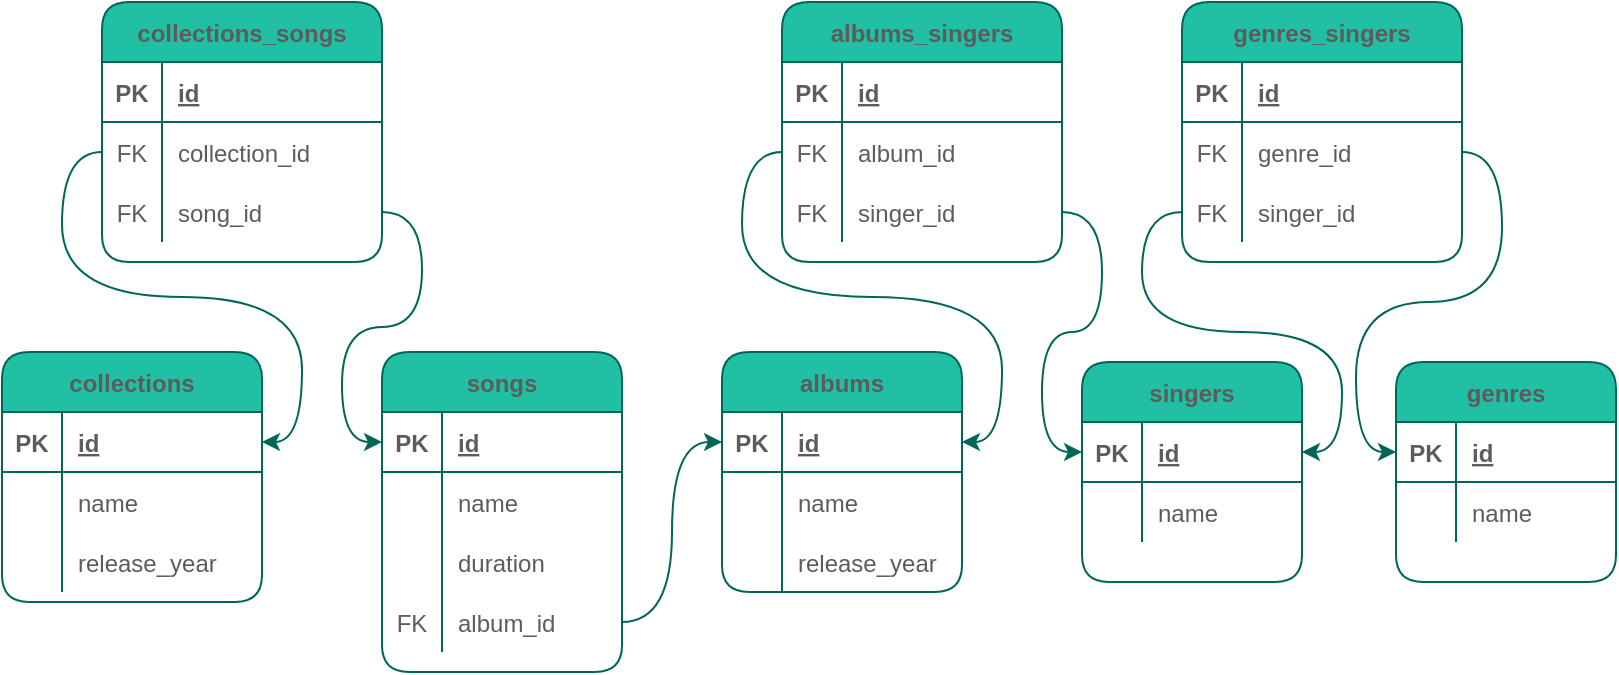 <mxfile version="20.2.2" type="device"><diagram id="kj6d5kmFPWBYmqMElpix" name="Page-1"><mxGraphModel dx="946" dy="535" grid="0" gridSize="8" guides="1" tooltips="1" connect="1" arrows="1" fold="1" page="1" pageScale="1" pageWidth="827" pageHeight="1169" background="#ffffff" math="0" shadow="0"><root><mxCell id="0"/><mxCell id="1" parent="0"/><mxCell id="0KEe_uhKqF1szedWfP-l-1" value="genres" style="shape=table;startSize=30;container=1;collapsible=1;childLayout=tableLayout;fixedRows=1;rowLines=0;fontStyle=1;align=center;resizeLast=1;fillColor=#21C0A5;strokeColor=#006658;fontColor=#5C5C5C;rounded=1;" parent="1" vertex="1"><mxGeometry x="707" y="210" width="110" height="110" as="geometry"/></mxCell><mxCell id="0KEe_uhKqF1szedWfP-l-2" value="" style="shape=tableRow;horizontal=0;startSize=0;swimlaneHead=0;swimlaneBody=0;fillColor=none;collapsible=0;dropTarget=0;points=[[0,0.5],[1,0.5]];portConstraint=eastwest;top=0;left=0;right=0;bottom=1;strokeColor=#006658;fontColor=#5C5C5C;rounded=1;" parent="0KEe_uhKqF1szedWfP-l-1" vertex="1"><mxGeometry y="30" width="110" height="30" as="geometry"/></mxCell><mxCell id="0KEe_uhKqF1szedWfP-l-3" value="PK" style="shape=partialRectangle;connectable=0;fillColor=none;top=0;left=0;bottom=0;right=0;fontStyle=1;overflow=hidden;strokeColor=#006658;fontColor=#5C5C5C;rounded=1;" parent="0KEe_uhKqF1szedWfP-l-2" vertex="1"><mxGeometry width="30" height="30" as="geometry"><mxRectangle width="30" height="30" as="alternateBounds"/></mxGeometry></mxCell><mxCell id="0KEe_uhKqF1szedWfP-l-4" value="id" style="shape=partialRectangle;connectable=0;fillColor=none;top=0;left=0;bottom=0;right=0;align=left;spacingLeft=6;fontStyle=5;overflow=hidden;strokeColor=#006658;fontColor=#5C5C5C;rounded=1;" parent="0KEe_uhKqF1szedWfP-l-2" vertex="1"><mxGeometry x="30" width="80" height="30" as="geometry"><mxRectangle width="80" height="30" as="alternateBounds"/></mxGeometry></mxCell><mxCell id="0KEe_uhKqF1szedWfP-l-5" value="" style="shape=tableRow;horizontal=0;startSize=0;swimlaneHead=0;swimlaneBody=0;fillColor=none;collapsible=0;dropTarget=0;points=[[0,0.5],[1,0.5]];portConstraint=eastwest;top=0;left=0;right=0;bottom=0;strokeColor=#006658;fontColor=#5C5C5C;rounded=1;" parent="0KEe_uhKqF1szedWfP-l-1" vertex="1"><mxGeometry y="60" width="110" height="30" as="geometry"/></mxCell><mxCell id="0KEe_uhKqF1szedWfP-l-6" value="" style="shape=partialRectangle;connectable=0;fillColor=none;top=0;left=0;bottom=0;right=0;editable=1;overflow=hidden;strokeColor=#006658;fontColor=#5C5C5C;rounded=1;" parent="0KEe_uhKqF1szedWfP-l-5" vertex="1"><mxGeometry width="30" height="30" as="geometry"><mxRectangle width="30" height="30" as="alternateBounds"/></mxGeometry></mxCell><mxCell id="0KEe_uhKqF1szedWfP-l-7" value="name" style="shape=partialRectangle;connectable=0;fillColor=none;top=0;left=0;bottom=0;right=0;align=left;spacingLeft=6;overflow=hidden;strokeColor=#006658;fontColor=#5C5C5C;rounded=1;" parent="0KEe_uhKqF1szedWfP-l-5" vertex="1"><mxGeometry x="30" width="80" height="30" as="geometry"><mxRectangle width="80" height="30" as="alternateBounds"/></mxGeometry></mxCell><mxCell id="0KEe_uhKqF1szedWfP-l-14" value="albums" style="shape=table;startSize=30;container=1;collapsible=1;childLayout=tableLayout;fixedRows=1;rowLines=0;fontStyle=1;align=center;resizeLast=1;fillColor=#21C0A5;strokeColor=#006658;fontColor=#5C5C5C;rounded=1;" parent="1" vertex="1"><mxGeometry x="370" y="205" width="120" height="120" as="geometry"/></mxCell><mxCell id="0KEe_uhKqF1szedWfP-l-15" value="" style="shape=tableRow;horizontal=0;startSize=0;swimlaneHead=0;swimlaneBody=0;fillColor=none;collapsible=0;dropTarget=0;points=[[0,0.5],[1,0.5]];portConstraint=eastwest;top=0;left=0;right=0;bottom=1;strokeColor=#006658;fontColor=#5C5C5C;rounded=1;" parent="0KEe_uhKqF1szedWfP-l-14" vertex="1"><mxGeometry y="30" width="120" height="30" as="geometry"/></mxCell><mxCell id="0KEe_uhKqF1szedWfP-l-16" value="PK" style="shape=partialRectangle;connectable=0;fillColor=none;top=0;left=0;bottom=0;right=0;fontStyle=1;overflow=hidden;strokeColor=#006658;fontColor=#5C5C5C;rounded=1;" parent="0KEe_uhKqF1szedWfP-l-15" vertex="1"><mxGeometry width="30" height="30" as="geometry"><mxRectangle width="30" height="30" as="alternateBounds"/></mxGeometry></mxCell><mxCell id="0KEe_uhKqF1szedWfP-l-17" value="id" style="shape=partialRectangle;connectable=0;fillColor=none;top=0;left=0;bottom=0;right=0;align=left;spacingLeft=6;fontStyle=5;overflow=hidden;strokeColor=#006658;fontColor=#5C5C5C;rounded=1;" parent="0KEe_uhKqF1szedWfP-l-15" vertex="1"><mxGeometry x="30" width="90" height="30" as="geometry"><mxRectangle width="90" height="30" as="alternateBounds"/></mxGeometry></mxCell><mxCell id="0KEe_uhKqF1szedWfP-l-18" value="" style="shape=tableRow;horizontal=0;startSize=0;swimlaneHead=0;swimlaneBody=0;fillColor=none;collapsible=0;dropTarget=0;points=[[0,0.5],[1,0.5]];portConstraint=eastwest;top=0;left=0;right=0;bottom=0;strokeColor=#006658;fontColor=#5C5C5C;rounded=1;" parent="0KEe_uhKqF1szedWfP-l-14" vertex="1"><mxGeometry y="60" width="120" height="30" as="geometry"/></mxCell><mxCell id="0KEe_uhKqF1szedWfP-l-19" value="" style="shape=partialRectangle;connectable=0;fillColor=none;top=0;left=0;bottom=0;right=0;editable=1;overflow=hidden;strokeColor=#006658;fontColor=#5C5C5C;rounded=1;" parent="0KEe_uhKqF1szedWfP-l-18" vertex="1"><mxGeometry width="30" height="30" as="geometry"><mxRectangle width="30" height="30" as="alternateBounds"/></mxGeometry></mxCell><mxCell id="0KEe_uhKqF1szedWfP-l-20" value="name" style="shape=partialRectangle;connectable=0;fillColor=none;top=0;left=0;bottom=0;right=0;align=left;spacingLeft=6;overflow=hidden;strokeColor=#006658;fontColor=#5C5C5C;rounded=1;" parent="0KEe_uhKqF1szedWfP-l-18" vertex="1"><mxGeometry x="30" width="90" height="30" as="geometry"><mxRectangle width="90" height="30" as="alternateBounds"/></mxGeometry></mxCell><mxCell id="0KEe_uhKqF1szedWfP-l-21" value="" style="shape=tableRow;horizontal=0;startSize=0;swimlaneHead=0;swimlaneBody=0;fillColor=none;collapsible=0;dropTarget=0;points=[[0,0.5],[1,0.5]];portConstraint=eastwest;top=0;left=0;right=0;bottom=0;strokeColor=#006658;fontColor=#5C5C5C;rounded=1;" parent="0KEe_uhKqF1szedWfP-l-14" vertex="1"><mxGeometry y="90" width="120" height="30" as="geometry"/></mxCell><mxCell id="0KEe_uhKqF1szedWfP-l-22" value="" style="shape=partialRectangle;connectable=0;fillColor=none;top=0;left=0;bottom=0;right=0;editable=1;overflow=hidden;strokeColor=#006658;fontColor=#5C5C5C;rounded=1;" parent="0KEe_uhKqF1szedWfP-l-21" vertex="1"><mxGeometry width="30" height="30" as="geometry"><mxRectangle width="30" height="30" as="alternateBounds"/></mxGeometry></mxCell><mxCell id="0KEe_uhKqF1szedWfP-l-23" value="release_year" style="shape=partialRectangle;connectable=0;fillColor=none;top=0;left=0;bottom=0;right=0;align=left;spacingLeft=6;overflow=hidden;strokeColor=#006658;fontColor=#5C5C5C;rounded=1;" parent="0KEe_uhKqF1szedWfP-l-21" vertex="1"><mxGeometry x="30" width="90" height="30" as="geometry"><mxRectangle width="90" height="30" as="alternateBounds"/></mxGeometry></mxCell><mxCell id="0KEe_uhKqF1szedWfP-l-27" value="singers" style="shape=table;startSize=30;container=1;collapsible=1;childLayout=tableLayout;fixedRows=1;rowLines=0;fontStyle=1;align=center;resizeLast=1;fillColor=#21C0A5;strokeColor=#006658;fontColor=#5C5C5C;rounded=1;" parent="1" vertex="1"><mxGeometry x="550" y="210" width="110" height="110" as="geometry"/></mxCell><mxCell id="0KEe_uhKqF1szedWfP-l-28" value="" style="shape=tableRow;horizontal=0;startSize=0;swimlaneHead=0;swimlaneBody=0;fillColor=none;collapsible=0;dropTarget=0;points=[[0,0.5],[1,0.5]];portConstraint=eastwest;top=0;left=0;right=0;bottom=1;strokeColor=#006658;fontColor=#5C5C5C;rounded=1;" parent="0KEe_uhKqF1szedWfP-l-27" vertex="1"><mxGeometry y="30" width="110" height="30" as="geometry"/></mxCell><mxCell id="0KEe_uhKqF1szedWfP-l-29" value="PK" style="shape=partialRectangle;connectable=0;fillColor=none;top=0;left=0;bottom=0;right=0;fontStyle=1;overflow=hidden;strokeColor=#006658;fontColor=#5C5C5C;rounded=1;" parent="0KEe_uhKqF1szedWfP-l-28" vertex="1"><mxGeometry width="30" height="30" as="geometry"><mxRectangle width="30" height="30" as="alternateBounds"/></mxGeometry></mxCell><mxCell id="0KEe_uhKqF1szedWfP-l-30" value="id" style="shape=partialRectangle;connectable=0;fillColor=none;top=0;left=0;bottom=0;right=0;align=left;spacingLeft=6;fontStyle=5;overflow=hidden;strokeColor=#006658;fontColor=#5C5C5C;rounded=1;" parent="0KEe_uhKqF1szedWfP-l-28" vertex="1"><mxGeometry x="30" width="80" height="30" as="geometry"><mxRectangle width="80" height="30" as="alternateBounds"/></mxGeometry></mxCell><mxCell id="0KEe_uhKqF1szedWfP-l-31" value="" style="shape=tableRow;horizontal=0;startSize=0;swimlaneHead=0;swimlaneBody=0;fillColor=none;collapsible=0;dropTarget=0;points=[[0,0.5],[1,0.5]];portConstraint=eastwest;top=0;left=0;right=0;bottom=0;strokeColor=#006658;fontColor=#5C5C5C;rounded=1;" parent="0KEe_uhKqF1szedWfP-l-27" vertex="1"><mxGeometry y="60" width="110" height="30" as="geometry"/></mxCell><mxCell id="0KEe_uhKqF1szedWfP-l-32" value="" style="shape=partialRectangle;connectable=0;fillColor=none;top=0;left=0;bottom=0;right=0;editable=1;overflow=hidden;strokeColor=#006658;fontColor=#5C5C5C;rounded=1;" parent="0KEe_uhKqF1szedWfP-l-31" vertex="1"><mxGeometry width="30" height="30" as="geometry"><mxRectangle width="30" height="30" as="alternateBounds"/></mxGeometry></mxCell><mxCell id="0KEe_uhKqF1szedWfP-l-33" value="name" style="shape=partialRectangle;connectable=0;fillColor=none;top=0;left=0;bottom=0;right=0;align=left;spacingLeft=6;overflow=hidden;strokeColor=#006658;fontColor=#5C5C5C;rounded=1;" parent="0KEe_uhKqF1szedWfP-l-31" vertex="1"><mxGeometry x="30" width="80" height="30" as="geometry"><mxRectangle width="80" height="30" as="alternateBounds"/></mxGeometry></mxCell><mxCell id="0KEe_uhKqF1szedWfP-l-42" value="songs" style="shape=table;startSize=30;container=1;collapsible=1;childLayout=tableLayout;fixedRows=1;rowLines=0;fontStyle=1;align=center;resizeLast=1;fillColor=#21C0A5;strokeColor=#006658;fontColor=#5C5C5C;rounded=1;" parent="1" vertex="1"><mxGeometry x="200" y="205" width="120" height="160" as="geometry"/></mxCell><mxCell id="0KEe_uhKqF1szedWfP-l-43" value="" style="shape=tableRow;horizontal=0;startSize=0;swimlaneHead=0;swimlaneBody=0;fillColor=none;collapsible=0;dropTarget=0;points=[[0,0.5],[1,0.5]];portConstraint=eastwest;top=0;left=0;right=0;bottom=1;strokeColor=#006658;fontColor=#5C5C5C;rounded=1;" parent="0KEe_uhKqF1szedWfP-l-42" vertex="1"><mxGeometry y="30" width="120" height="30" as="geometry"/></mxCell><mxCell id="0KEe_uhKqF1szedWfP-l-44" value="PK" style="shape=partialRectangle;connectable=0;fillColor=none;top=0;left=0;bottom=0;right=0;fontStyle=1;overflow=hidden;strokeColor=#006658;fontColor=#5C5C5C;rounded=1;" parent="0KEe_uhKqF1szedWfP-l-43" vertex="1"><mxGeometry width="30" height="30" as="geometry"><mxRectangle width="30" height="30" as="alternateBounds"/></mxGeometry></mxCell><mxCell id="0KEe_uhKqF1szedWfP-l-45" value="id" style="shape=partialRectangle;connectable=0;fillColor=none;top=0;left=0;bottom=0;right=0;align=left;spacingLeft=6;fontStyle=5;overflow=hidden;strokeColor=#006658;fontColor=#5C5C5C;rounded=1;" parent="0KEe_uhKqF1szedWfP-l-43" vertex="1"><mxGeometry x="30" width="90" height="30" as="geometry"><mxRectangle width="90" height="30" as="alternateBounds"/></mxGeometry></mxCell><mxCell id="0KEe_uhKqF1szedWfP-l-46" value="" style="shape=tableRow;horizontal=0;startSize=0;swimlaneHead=0;swimlaneBody=0;fillColor=none;collapsible=0;dropTarget=0;points=[[0,0.5],[1,0.5]];portConstraint=eastwest;top=0;left=0;right=0;bottom=0;strokeColor=#006658;fontColor=#5C5C5C;rounded=1;" parent="0KEe_uhKqF1szedWfP-l-42" vertex="1"><mxGeometry y="60" width="120" height="30" as="geometry"/></mxCell><mxCell id="0KEe_uhKqF1szedWfP-l-47" value="" style="shape=partialRectangle;connectable=0;fillColor=none;top=0;left=0;bottom=0;right=0;editable=1;overflow=hidden;strokeColor=#006658;fontColor=#5C5C5C;rounded=1;" parent="0KEe_uhKqF1szedWfP-l-46" vertex="1"><mxGeometry width="30" height="30" as="geometry"><mxRectangle width="30" height="30" as="alternateBounds"/></mxGeometry></mxCell><mxCell id="0KEe_uhKqF1szedWfP-l-48" value="name" style="shape=partialRectangle;connectable=0;fillColor=none;top=0;left=0;bottom=0;right=0;align=left;spacingLeft=6;overflow=hidden;strokeColor=#006658;fontColor=#5C5C5C;rounded=1;" parent="0KEe_uhKqF1szedWfP-l-46" vertex="1"><mxGeometry x="30" width="90" height="30" as="geometry"><mxRectangle width="90" height="30" as="alternateBounds"/></mxGeometry></mxCell><mxCell id="0KEe_uhKqF1szedWfP-l-49" value="" style="shape=tableRow;horizontal=0;startSize=0;swimlaneHead=0;swimlaneBody=0;fillColor=none;collapsible=0;dropTarget=0;points=[[0,0.5],[1,0.5]];portConstraint=eastwest;top=0;left=0;right=0;bottom=0;strokeColor=#006658;fontColor=#5C5C5C;rounded=1;" parent="0KEe_uhKqF1szedWfP-l-42" vertex="1"><mxGeometry y="90" width="120" height="30" as="geometry"/></mxCell><mxCell id="0KEe_uhKqF1szedWfP-l-50" value="" style="shape=partialRectangle;connectable=0;fillColor=none;top=0;left=0;bottom=0;right=0;editable=1;overflow=hidden;strokeColor=#006658;fontColor=#5C5C5C;rounded=1;" parent="0KEe_uhKqF1szedWfP-l-49" vertex="1"><mxGeometry width="30" height="30" as="geometry"><mxRectangle width="30" height="30" as="alternateBounds"/></mxGeometry></mxCell><mxCell id="0KEe_uhKqF1szedWfP-l-51" value="duration" style="shape=partialRectangle;connectable=0;fillColor=none;top=0;left=0;bottom=0;right=0;align=left;spacingLeft=6;overflow=hidden;strokeColor=#006658;fontColor=#5C5C5C;rounded=1;" parent="0KEe_uhKqF1szedWfP-l-49" vertex="1"><mxGeometry x="30" width="90" height="30" as="geometry"><mxRectangle width="90" height="30" as="alternateBounds"/></mxGeometry></mxCell><mxCell id="0KEe_uhKqF1szedWfP-l-52" value="" style="shape=tableRow;horizontal=0;startSize=0;swimlaneHead=0;swimlaneBody=0;fillColor=none;collapsible=0;dropTarget=0;points=[[0,0.5],[1,0.5]];portConstraint=eastwest;top=0;left=0;right=0;bottom=0;strokeColor=#006658;fontColor=#5C5C5C;rounded=1;" parent="0KEe_uhKqF1szedWfP-l-42" vertex="1"><mxGeometry y="120" width="120" height="30" as="geometry"/></mxCell><mxCell id="0KEe_uhKqF1szedWfP-l-53" value="FK" style="shape=partialRectangle;connectable=0;fillColor=none;top=0;left=0;bottom=0;right=0;editable=1;overflow=hidden;strokeColor=#006658;fontColor=#5C5C5C;rounded=1;" parent="0KEe_uhKqF1szedWfP-l-52" vertex="1"><mxGeometry width="30" height="30" as="geometry"><mxRectangle width="30" height="30" as="alternateBounds"/></mxGeometry></mxCell><mxCell id="0KEe_uhKqF1szedWfP-l-54" value="album_id" style="shape=partialRectangle;connectable=0;fillColor=none;top=0;left=0;bottom=0;right=0;align=left;spacingLeft=6;overflow=hidden;strokeColor=#006658;fontColor=#5C5C5C;rounded=1;" parent="0KEe_uhKqF1szedWfP-l-52" vertex="1"><mxGeometry x="30" width="90" height="30" as="geometry"><mxRectangle width="90" height="30" as="alternateBounds"/></mxGeometry></mxCell><mxCell id="0KEe_uhKqF1szedWfP-l-55" style="edgeStyle=orthogonalEdgeStyle;rounded=1;orthogonalLoop=1;jettySize=auto;html=1;strokeColor=#006658;fontColor=#5C5C5C;curved=1;" parent="1" source="0KEe_uhKqF1szedWfP-l-52" target="0KEe_uhKqF1szedWfP-l-15" edge="1"><mxGeometry relative="1" as="geometry"/></mxCell><mxCell id="IpQsvbnqmtusMM0WIUF8-1" value="genres_singers" style="shape=table;startSize=30;container=1;collapsible=1;childLayout=tableLayout;fixedRows=1;rowLines=0;fontStyle=1;align=center;resizeLast=1;fillColor=#21C0A5;strokeColor=#006658;fontColor=#5C5C5C;rounded=1;" vertex="1" parent="1"><mxGeometry x="600" y="30" width="140" height="130" as="geometry"/></mxCell><mxCell id="IpQsvbnqmtusMM0WIUF8-2" value="" style="shape=tableRow;horizontal=0;startSize=0;swimlaneHead=0;swimlaneBody=0;fillColor=none;collapsible=0;dropTarget=0;points=[[0,0.5],[1,0.5]];portConstraint=eastwest;top=0;left=0;right=0;bottom=1;strokeColor=#006658;fontColor=#5C5C5C;rounded=1;" vertex="1" parent="IpQsvbnqmtusMM0WIUF8-1"><mxGeometry y="30" width="140" height="30" as="geometry"/></mxCell><mxCell id="IpQsvbnqmtusMM0WIUF8-3" value="PK" style="shape=partialRectangle;connectable=0;fillColor=none;top=0;left=0;bottom=0;right=0;fontStyle=1;overflow=hidden;strokeColor=#006658;fontColor=#5C5C5C;rounded=1;" vertex="1" parent="IpQsvbnqmtusMM0WIUF8-2"><mxGeometry width="30" height="30" as="geometry"><mxRectangle width="30" height="30" as="alternateBounds"/></mxGeometry></mxCell><mxCell id="IpQsvbnqmtusMM0WIUF8-4" value="id" style="shape=partialRectangle;connectable=0;fillColor=none;top=0;left=0;bottom=0;right=0;align=left;spacingLeft=6;fontStyle=5;overflow=hidden;strokeColor=#006658;fontColor=#5C5C5C;rounded=1;" vertex="1" parent="IpQsvbnqmtusMM0WIUF8-2"><mxGeometry x="30" width="110" height="30" as="geometry"><mxRectangle width="110" height="30" as="alternateBounds"/></mxGeometry></mxCell><mxCell id="IpQsvbnqmtusMM0WIUF8-5" value="" style="shape=tableRow;horizontal=0;startSize=0;swimlaneHead=0;swimlaneBody=0;fillColor=none;collapsible=0;dropTarget=0;points=[[0,0.5],[1,0.5]];portConstraint=eastwest;top=0;left=0;right=0;bottom=0;strokeColor=#006658;fontColor=#5C5C5C;rounded=1;" vertex="1" parent="IpQsvbnqmtusMM0WIUF8-1"><mxGeometry y="60" width="140" height="30" as="geometry"/></mxCell><mxCell id="IpQsvbnqmtusMM0WIUF8-6" value="FK" style="shape=partialRectangle;connectable=0;fillColor=none;top=0;left=0;bottom=0;right=0;editable=1;overflow=hidden;strokeColor=#006658;fontColor=#5C5C5C;rounded=1;" vertex="1" parent="IpQsvbnqmtusMM0WIUF8-5"><mxGeometry width="30" height="30" as="geometry"><mxRectangle width="30" height="30" as="alternateBounds"/></mxGeometry></mxCell><mxCell id="IpQsvbnqmtusMM0WIUF8-7" value="genre_id" style="shape=partialRectangle;connectable=0;fillColor=none;top=0;left=0;bottom=0;right=0;align=left;spacingLeft=6;overflow=hidden;strokeColor=#006658;fontColor=#5C5C5C;rounded=1;" vertex="1" parent="IpQsvbnqmtusMM0WIUF8-5"><mxGeometry x="30" width="110" height="30" as="geometry"><mxRectangle width="110" height="30" as="alternateBounds"/></mxGeometry></mxCell><mxCell id="IpQsvbnqmtusMM0WIUF8-8" value="" style="shape=tableRow;horizontal=0;startSize=0;swimlaneHead=0;swimlaneBody=0;fillColor=none;collapsible=0;dropTarget=0;points=[[0,0.5],[1,0.5]];portConstraint=eastwest;top=0;left=0;right=0;bottom=0;strokeColor=#006658;fontColor=#5C5C5C;rounded=1;" vertex="1" parent="IpQsvbnqmtusMM0WIUF8-1"><mxGeometry y="90" width="140" height="30" as="geometry"/></mxCell><mxCell id="IpQsvbnqmtusMM0WIUF8-9" value="FK" style="shape=partialRectangle;connectable=0;fillColor=none;top=0;left=0;bottom=0;right=0;editable=1;overflow=hidden;strokeColor=#006658;fontColor=#5C5C5C;rounded=1;" vertex="1" parent="IpQsvbnqmtusMM0WIUF8-8"><mxGeometry width="30" height="30" as="geometry"><mxRectangle width="30" height="30" as="alternateBounds"/></mxGeometry></mxCell><mxCell id="IpQsvbnqmtusMM0WIUF8-10" value="singer_id" style="shape=partialRectangle;connectable=0;fillColor=none;top=0;left=0;bottom=0;right=0;align=left;spacingLeft=6;overflow=hidden;strokeColor=#006658;fontColor=#5C5C5C;rounded=1;" vertex="1" parent="IpQsvbnqmtusMM0WIUF8-8"><mxGeometry x="30" width="110" height="30" as="geometry"><mxRectangle width="110" height="30" as="alternateBounds"/></mxGeometry></mxCell><mxCell id="IpQsvbnqmtusMM0WIUF8-14" style="edgeStyle=orthogonalEdgeStyle;rounded=1;orthogonalLoop=1;jettySize=auto;html=1;strokeColor=#006658;fontColor=#5C5C5C;curved=1;" edge="1" parent="1" source="IpQsvbnqmtusMM0WIUF8-5" target="0KEe_uhKqF1szedWfP-l-2"><mxGeometry relative="1" as="geometry"/></mxCell><mxCell id="IpQsvbnqmtusMM0WIUF8-15" style="edgeStyle=orthogonalEdgeStyle;rounded=1;orthogonalLoop=1;jettySize=auto;html=1;strokeColor=#006658;fontColor=#5C5C5C;curved=1;" edge="1" parent="1" source="IpQsvbnqmtusMM0WIUF8-8" target="0KEe_uhKqF1szedWfP-l-28"><mxGeometry relative="1" as="geometry"/></mxCell><mxCell id="IpQsvbnqmtusMM0WIUF8-16" value="albums_singers" style="shape=table;startSize=30;container=1;collapsible=1;childLayout=tableLayout;fixedRows=1;rowLines=0;fontStyle=1;align=center;resizeLast=1;fillColor=#21C0A5;strokeColor=#006658;fontColor=#5C5C5C;rounded=1;" vertex="1" parent="1"><mxGeometry x="400" y="30" width="140" height="130" as="geometry"/></mxCell><mxCell id="IpQsvbnqmtusMM0WIUF8-17" value="" style="shape=tableRow;horizontal=0;startSize=0;swimlaneHead=0;swimlaneBody=0;fillColor=none;collapsible=0;dropTarget=0;points=[[0,0.5],[1,0.5]];portConstraint=eastwest;top=0;left=0;right=0;bottom=1;strokeColor=#006658;fontColor=#5C5C5C;rounded=1;" vertex="1" parent="IpQsvbnqmtusMM0WIUF8-16"><mxGeometry y="30" width="140" height="30" as="geometry"/></mxCell><mxCell id="IpQsvbnqmtusMM0WIUF8-18" value="PK" style="shape=partialRectangle;connectable=0;fillColor=none;top=0;left=0;bottom=0;right=0;fontStyle=1;overflow=hidden;strokeColor=#006658;fontColor=#5C5C5C;rounded=1;" vertex="1" parent="IpQsvbnqmtusMM0WIUF8-17"><mxGeometry width="30" height="30" as="geometry"><mxRectangle width="30" height="30" as="alternateBounds"/></mxGeometry></mxCell><mxCell id="IpQsvbnqmtusMM0WIUF8-19" value="id" style="shape=partialRectangle;connectable=0;fillColor=none;top=0;left=0;bottom=0;right=0;align=left;spacingLeft=6;fontStyle=5;overflow=hidden;strokeColor=#006658;fontColor=#5C5C5C;rounded=1;" vertex="1" parent="IpQsvbnqmtusMM0WIUF8-17"><mxGeometry x="30" width="110" height="30" as="geometry"><mxRectangle width="110" height="30" as="alternateBounds"/></mxGeometry></mxCell><mxCell id="IpQsvbnqmtusMM0WIUF8-20" value="" style="shape=tableRow;horizontal=0;startSize=0;swimlaneHead=0;swimlaneBody=0;fillColor=none;collapsible=0;dropTarget=0;points=[[0,0.5],[1,0.5]];portConstraint=eastwest;top=0;left=0;right=0;bottom=0;strokeColor=#006658;fontColor=#5C5C5C;rounded=1;" vertex="1" parent="IpQsvbnqmtusMM0WIUF8-16"><mxGeometry y="60" width="140" height="30" as="geometry"/></mxCell><mxCell id="IpQsvbnqmtusMM0WIUF8-21" value="FK" style="shape=partialRectangle;connectable=0;fillColor=none;top=0;left=0;bottom=0;right=0;editable=1;overflow=hidden;strokeColor=#006658;fontColor=#5C5C5C;rounded=1;" vertex="1" parent="IpQsvbnqmtusMM0WIUF8-20"><mxGeometry width="30" height="30" as="geometry"><mxRectangle width="30" height="30" as="alternateBounds"/></mxGeometry></mxCell><mxCell id="IpQsvbnqmtusMM0WIUF8-22" value="album_id" style="shape=partialRectangle;connectable=0;fillColor=none;top=0;left=0;bottom=0;right=0;align=left;spacingLeft=6;overflow=hidden;strokeColor=#006658;fontColor=#5C5C5C;rounded=1;" vertex="1" parent="IpQsvbnqmtusMM0WIUF8-20"><mxGeometry x="30" width="110" height="30" as="geometry"><mxRectangle width="110" height="30" as="alternateBounds"/></mxGeometry></mxCell><mxCell id="IpQsvbnqmtusMM0WIUF8-23" value="" style="shape=tableRow;horizontal=0;startSize=0;swimlaneHead=0;swimlaneBody=0;fillColor=none;collapsible=0;dropTarget=0;points=[[0,0.5],[1,0.5]];portConstraint=eastwest;top=0;left=0;right=0;bottom=0;strokeColor=#006658;fontColor=#5C5C5C;rounded=1;" vertex="1" parent="IpQsvbnqmtusMM0WIUF8-16"><mxGeometry y="90" width="140" height="30" as="geometry"/></mxCell><mxCell id="IpQsvbnqmtusMM0WIUF8-24" value="FK" style="shape=partialRectangle;connectable=0;fillColor=none;top=0;left=0;bottom=0;right=0;editable=1;overflow=hidden;strokeColor=#006658;fontColor=#5C5C5C;rounded=1;" vertex="1" parent="IpQsvbnqmtusMM0WIUF8-23"><mxGeometry width="30" height="30" as="geometry"><mxRectangle width="30" height="30" as="alternateBounds"/></mxGeometry></mxCell><mxCell id="IpQsvbnqmtusMM0WIUF8-25" value="singer_id" style="shape=partialRectangle;connectable=0;fillColor=none;top=0;left=0;bottom=0;right=0;align=left;spacingLeft=6;overflow=hidden;strokeColor=#006658;fontColor=#5C5C5C;rounded=1;" vertex="1" parent="IpQsvbnqmtusMM0WIUF8-23"><mxGeometry x="30" width="110" height="30" as="geometry"><mxRectangle width="110" height="30" as="alternateBounds"/></mxGeometry></mxCell><mxCell id="IpQsvbnqmtusMM0WIUF8-32" style="edgeStyle=orthogonalEdgeStyle;rounded=1;orthogonalLoop=1;jettySize=auto;html=1;strokeColor=#006658;fontColor=#5C5C5C;curved=1;" edge="1" parent="1" source="IpQsvbnqmtusMM0WIUF8-23" target="0KEe_uhKqF1szedWfP-l-28"><mxGeometry relative="1" as="geometry"/></mxCell><mxCell id="IpQsvbnqmtusMM0WIUF8-33" style="edgeStyle=orthogonalEdgeStyle;rounded=1;orthogonalLoop=1;jettySize=auto;html=1;strokeColor=#006658;fontColor=#5C5C5C;curved=1;" edge="1" parent="1" source="IpQsvbnqmtusMM0WIUF8-20" target="0KEe_uhKqF1szedWfP-l-15"><mxGeometry relative="1" as="geometry"/></mxCell><mxCell id="IpQsvbnqmtusMM0WIUF8-37" value="collections" style="shape=table;startSize=30;container=1;collapsible=1;childLayout=tableLayout;fixedRows=1;rowLines=0;fontStyle=1;align=center;resizeLast=1;fillColor=#21C0A5;strokeColor=#006658;fontColor=#5C5C5C;rounded=1;" vertex="1" parent="1"><mxGeometry x="10" y="205" width="130" height="125" as="geometry"/></mxCell><mxCell id="IpQsvbnqmtusMM0WIUF8-38" value="" style="shape=tableRow;horizontal=0;startSize=0;swimlaneHead=0;swimlaneBody=0;fillColor=none;collapsible=0;dropTarget=0;points=[[0,0.5],[1,0.5]];portConstraint=eastwest;top=0;left=0;right=0;bottom=1;strokeColor=#006658;fontColor=#5C5C5C;rounded=1;" vertex="1" parent="IpQsvbnqmtusMM0WIUF8-37"><mxGeometry y="30" width="130" height="30" as="geometry"/></mxCell><mxCell id="IpQsvbnqmtusMM0WIUF8-39" value="PK" style="shape=partialRectangle;connectable=0;fillColor=none;top=0;left=0;bottom=0;right=0;fontStyle=1;overflow=hidden;strokeColor=#006658;fontColor=#5C5C5C;rounded=1;" vertex="1" parent="IpQsvbnqmtusMM0WIUF8-38"><mxGeometry width="30" height="30" as="geometry"><mxRectangle width="30" height="30" as="alternateBounds"/></mxGeometry></mxCell><mxCell id="IpQsvbnqmtusMM0WIUF8-40" value="id" style="shape=partialRectangle;connectable=0;fillColor=none;top=0;left=0;bottom=0;right=0;align=left;spacingLeft=6;fontStyle=5;overflow=hidden;strokeColor=#006658;fontColor=#5C5C5C;rounded=1;" vertex="1" parent="IpQsvbnqmtusMM0WIUF8-38"><mxGeometry x="30" width="100" height="30" as="geometry"><mxRectangle width="100" height="30" as="alternateBounds"/></mxGeometry></mxCell><mxCell id="IpQsvbnqmtusMM0WIUF8-41" value="" style="shape=tableRow;horizontal=0;startSize=0;swimlaneHead=0;swimlaneBody=0;fillColor=none;collapsible=0;dropTarget=0;points=[[0,0.5],[1,0.5]];portConstraint=eastwest;top=0;left=0;right=0;bottom=0;strokeColor=#006658;fontColor=#5C5C5C;rounded=1;" vertex="1" parent="IpQsvbnqmtusMM0WIUF8-37"><mxGeometry y="60" width="130" height="30" as="geometry"/></mxCell><mxCell id="IpQsvbnqmtusMM0WIUF8-42" value="" style="shape=partialRectangle;connectable=0;fillColor=none;top=0;left=0;bottom=0;right=0;editable=1;overflow=hidden;strokeColor=#006658;fontColor=#5C5C5C;rounded=1;" vertex="1" parent="IpQsvbnqmtusMM0WIUF8-41"><mxGeometry width="30" height="30" as="geometry"><mxRectangle width="30" height="30" as="alternateBounds"/></mxGeometry></mxCell><mxCell id="IpQsvbnqmtusMM0WIUF8-43" value="name" style="shape=partialRectangle;connectable=0;fillColor=none;top=0;left=0;bottom=0;right=0;align=left;spacingLeft=6;overflow=hidden;strokeColor=#006658;fontColor=#5C5C5C;rounded=1;" vertex="1" parent="IpQsvbnqmtusMM0WIUF8-41"><mxGeometry x="30" width="100" height="30" as="geometry"><mxRectangle width="100" height="30" as="alternateBounds"/></mxGeometry></mxCell><mxCell id="IpQsvbnqmtusMM0WIUF8-67" value="" style="shape=tableRow;horizontal=0;startSize=0;swimlaneHead=0;swimlaneBody=0;fillColor=none;collapsible=0;dropTarget=0;points=[[0,0.5],[1,0.5]];portConstraint=eastwest;top=0;left=0;right=0;bottom=0;strokeColor=#006658;fontColor=#5C5C5C;rounded=1;" vertex="1" parent="IpQsvbnqmtusMM0WIUF8-37"><mxGeometry y="90" width="130" height="30" as="geometry"/></mxCell><mxCell id="IpQsvbnqmtusMM0WIUF8-68" value="" style="shape=partialRectangle;connectable=0;fillColor=none;top=0;left=0;bottom=0;right=0;editable=1;overflow=hidden;strokeColor=#006658;fontColor=#5C5C5C;rounded=1;" vertex="1" parent="IpQsvbnqmtusMM0WIUF8-67"><mxGeometry width="30" height="30" as="geometry"><mxRectangle width="30" height="30" as="alternateBounds"/></mxGeometry></mxCell><mxCell id="IpQsvbnqmtusMM0WIUF8-69" value="release_year" style="shape=partialRectangle;connectable=0;fillColor=none;top=0;left=0;bottom=0;right=0;align=left;spacingLeft=6;overflow=hidden;strokeColor=#006658;fontColor=#5C5C5C;rounded=1;" vertex="1" parent="IpQsvbnqmtusMM0WIUF8-67"><mxGeometry x="30" width="100" height="30" as="geometry"><mxRectangle width="100" height="30" as="alternateBounds"/></mxGeometry></mxCell><mxCell id="IpQsvbnqmtusMM0WIUF8-51" value="collections_songs" style="shape=table;startSize=30;container=1;collapsible=1;childLayout=tableLayout;fixedRows=1;rowLines=0;fontStyle=1;align=center;resizeLast=1;fillColor=#21C0A5;strokeColor=#006658;rounded=1;fontColor=#5C5C5C;" vertex="1" parent="1"><mxGeometry x="60" y="30" width="140" height="130" as="geometry"/></mxCell><mxCell id="IpQsvbnqmtusMM0WIUF8-52" value="" style="shape=tableRow;horizontal=0;startSize=0;swimlaneHead=0;swimlaneBody=0;fillColor=none;collapsible=0;dropTarget=0;points=[[0,0.5],[1,0.5]];portConstraint=eastwest;top=0;left=0;right=0;bottom=1;strokeColor=#006658;fontColor=#5C5C5C;rounded=1;" vertex="1" parent="IpQsvbnqmtusMM0WIUF8-51"><mxGeometry y="30" width="140" height="30" as="geometry"/></mxCell><mxCell id="IpQsvbnqmtusMM0WIUF8-53" value="PK" style="shape=partialRectangle;connectable=0;fillColor=none;top=0;left=0;bottom=0;right=0;fontStyle=1;overflow=hidden;strokeColor=#006658;fontColor=#5C5C5C;rounded=1;" vertex="1" parent="IpQsvbnqmtusMM0WIUF8-52"><mxGeometry width="30" height="30" as="geometry"><mxRectangle width="30" height="30" as="alternateBounds"/></mxGeometry></mxCell><mxCell id="IpQsvbnqmtusMM0WIUF8-54" value="id" style="shape=partialRectangle;connectable=0;fillColor=none;top=0;left=0;bottom=0;right=0;align=left;spacingLeft=6;fontStyle=5;overflow=hidden;strokeColor=#006658;fontColor=#5C5C5C;rounded=1;" vertex="1" parent="IpQsvbnqmtusMM0WIUF8-52"><mxGeometry x="30" width="110" height="30" as="geometry"><mxRectangle width="110" height="30" as="alternateBounds"/></mxGeometry></mxCell><mxCell id="IpQsvbnqmtusMM0WIUF8-55" value="" style="shape=tableRow;horizontal=0;startSize=0;swimlaneHead=0;swimlaneBody=0;fillColor=none;collapsible=0;dropTarget=0;points=[[0,0.5],[1,0.5]];portConstraint=eastwest;top=0;left=0;right=0;bottom=0;strokeColor=#006658;fontColor=#5C5C5C;rounded=1;" vertex="1" parent="IpQsvbnqmtusMM0WIUF8-51"><mxGeometry y="60" width="140" height="30" as="geometry"/></mxCell><mxCell id="IpQsvbnqmtusMM0WIUF8-56" value="FK" style="shape=partialRectangle;connectable=0;fillColor=none;top=0;left=0;bottom=0;right=0;editable=1;overflow=hidden;strokeColor=#006658;fontColor=#5C5C5C;rounded=1;" vertex="1" parent="IpQsvbnqmtusMM0WIUF8-55"><mxGeometry width="30" height="30" as="geometry"><mxRectangle width="30" height="30" as="alternateBounds"/></mxGeometry></mxCell><mxCell id="IpQsvbnqmtusMM0WIUF8-57" value="collection_id" style="shape=partialRectangle;connectable=0;fillColor=none;top=0;left=0;bottom=0;right=0;align=left;spacingLeft=6;overflow=hidden;strokeColor=#006658;fontColor=#5C5C5C;rounded=1;" vertex="1" parent="IpQsvbnqmtusMM0WIUF8-55"><mxGeometry x="30" width="110" height="30" as="geometry"><mxRectangle width="110" height="30" as="alternateBounds"/></mxGeometry></mxCell><mxCell id="IpQsvbnqmtusMM0WIUF8-58" value="" style="shape=tableRow;horizontal=0;startSize=0;swimlaneHead=0;swimlaneBody=0;fillColor=none;collapsible=0;dropTarget=0;points=[[0,0.5],[1,0.5]];portConstraint=eastwest;top=0;left=0;right=0;bottom=0;strokeColor=#006658;fontColor=#5C5C5C;rounded=1;" vertex="1" parent="IpQsvbnqmtusMM0WIUF8-51"><mxGeometry y="90" width="140" height="30" as="geometry"/></mxCell><mxCell id="IpQsvbnqmtusMM0WIUF8-59" value="FK" style="shape=partialRectangle;connectable=0;fillColor=none;top=0;left=0;bottom=0;right=0;editable=1;overflow=hidden;strokeColor=#006658;fontColor=#5C5C5C;rounded=1;" vertex="1" parent="IpQsvbnqmtusMM0WIUF8-58"><mxGeometry width="30" height="30" as="geometry"><mxRectangle width="30" height="30" as="alternateBounds"/></mxGeometry></mxCell><mxCell id="IpQsvbnqmtusMM0WIUF8-60" value="song_id" style="shape=partialRectangle;connectable=0;fillColor=none;top=0;left=0;bottom=0;right=0;align=left;spacingLeft=6;overflow=hidden;strokeColor=#006658;fontColor=#5C5C5C;rounded=1;" vertex="1" parent="IpQsvbnqmtusMM0WIUF8-58"><mxGeometry x="30" width="110" height="30" as="geometry"><mxRectangle width="110" height="30" as="alternateBounds"/></mxGeometry></mxCell><mxCell id="IpQsvbnqmtusMM0WIUF8-70" style="edgeStyle=orthogonalEdgeStyle;rounded=1;orthogonalLoop=1;jettySize=auto;html=1;fontColor=#5C5C5C;strokeColor=#006658;fillColor=#21C0A5;curved=1;" edge="1" parent="1" source="IpQsvbnqmtusMM0WIUF8-55" target="IpQsvbnqmtusMM0WIUF8-38"><mxGeometry relative="1" as="geometry"/></mxCell><mxCell id="IpQsvbnqmtusMM0WIUF8-71" style="edgeStyle=orthogonalEdgeStyle;rounded=1;orthogonalLoop=1;jettySize=auto;html=1;fontColor=#5C5C5C;strokeColor=#006658;fillColor=#21C0A5;curved=1;" edge="1" parent="1" source="IpQsvbnqmtusMM0WIUF8-58" target="0KEe_uhKqF1szedWfP-l-43"><mxGeometry relative="1" as="geometry"/></mxCell></root></mxGraphModel></diagram></mxfile>